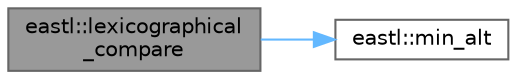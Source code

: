 digraph "eastl::lexicographical_compare"
{
 // LATEX_PDF_SIZE
  bgcolor="transparent";
  edge [fontname=Helvetica,fontsize=10,labelfontname=Helvetica,labelfontsize=10];
  node [fontname=Helvetica,fontsize=10,shape=box,height=0.2,width=0.4];
  rankdir="LR";
  Node1 [id="Node000001",label="eastl::lexicographical\l_compare",height=0.2,width=0.4,color="gray40", fillcolor="grey60", style="filled", fontcolor="black",tooltip=" "];
  Node1 -> Node2 [id="edge1_Node000001_Node000002",color="steelblue1",style="solid",tooltip=" "];
  Node2 [id="Node000002",label="eastl::min_alt",height=0.2,width=0.4,color="grey40", fillcolor="white", style="filled",URL="$namespaceeastl.html#a84d94c22e2933a91e0f6c1af6838f5e2",tooltip=" "];
}

